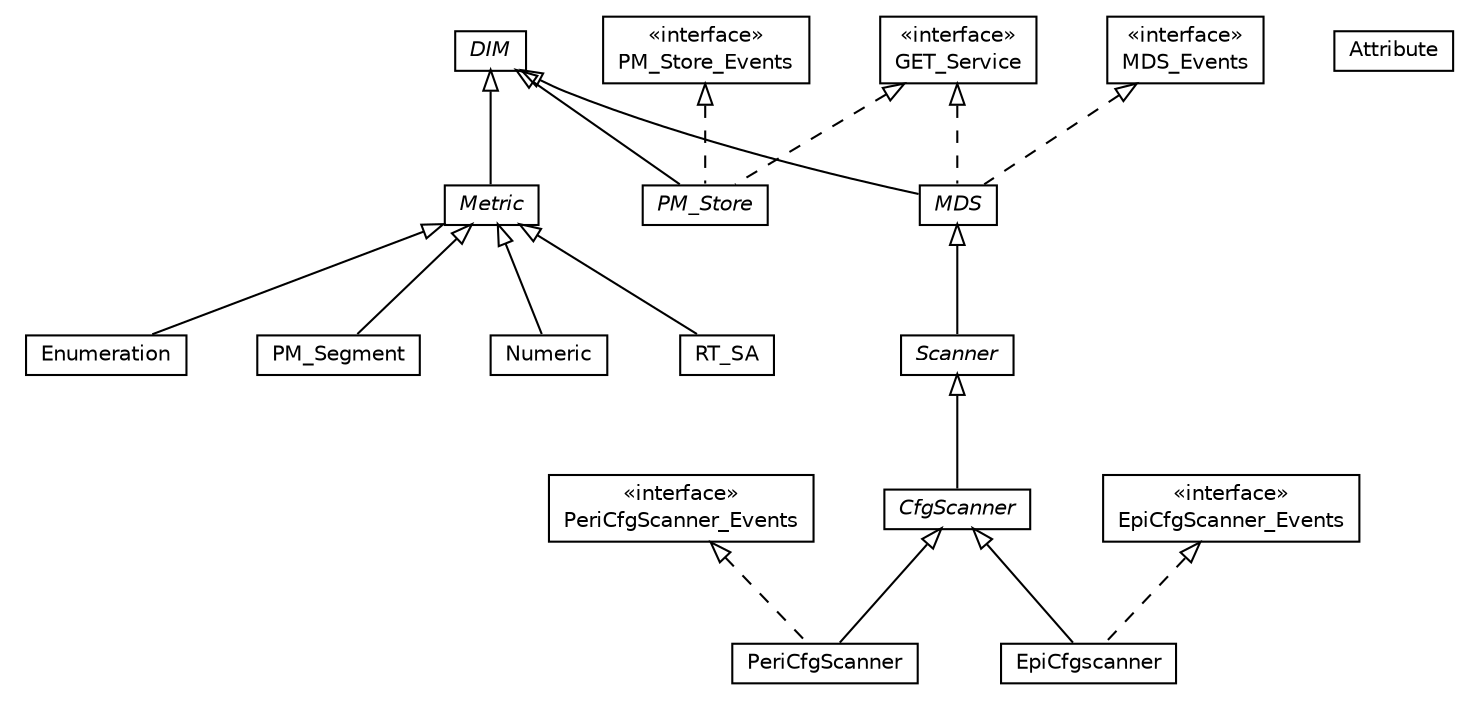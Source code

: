 #!/usr/local/bin/dot
#
# Class diagram 
# Generated by UMLGraph version R5_6-24-gf6e263 (http://www.umlgraph.org/)
#

digraph G {
	edge [fontname="Helvetica",fontsize=10,labelfontname="Helvetica",labelfontsize=10];
	node [fontname="Helvetica",fontsize=10,shape=plaintext];
	nodesep=0.25;
	ranksep=0.5;
	// org.universAAL.lddi.lib.ieeex73std.x73.p20601.dim.Numeric
	c714008 [label=<<table title="org.universAAL.lddi.lib.ieeex73std.x73.p20601.dim.Numeric" border="0" cellborder="1" cellspacing="0" cellpadding="2" port="p" href="./Numeric.html">
		<tr><td><table border="0" cellspacing="0" cellpadding="1">
<tr><td align="center" balign="center"> Numeric </td></tr>
		</table></td></tr>
		</table>>, URL="./Numeric.html", fontname="Helvetica", fontcolor="black", fontsize=10.0];
	// org.universAAL.lddi.lib.ieeex73std.x73.p20601.dim.RT_SA
	c714009 [label=<<table title="org.universAAL.lddi.lib.ieeex73std.x73.p20601.dim.RT_SA" border="0" cellborder="1" cellspacing="0" cellpadding="2" port="p" href="./RT_SA.html">
		<tr><td><table border="0" cellspacing="0" cellpadding="1">
<tr><td align="center" balign="center"> RT_SA </td></tr>
		</table></td></tr>
		</table>>, URL="./RT_SA.html", fontname="Helvetica", fontcolor="black", fontsize=10.0];
	// org.universAAL.lddi.lib.ieeex73std.x73.p20601.dim.DIM
	c714010 [label=<<table title="org.universAAL.lddi.lib.ieeex73std.x73.p20601.dim.DIM" border="0" cellborder="1" cellspacing="0" cellpadding="2" port="p" href="./DIM.html">
		<tr><td><table border="0" cellspacing="0" cellpadding="1">
<tr><td align="center" balign="center"><font face="Helvetica-Oblique"> DIM </font></td></tr>
		</table></td></tr>
		</table>>, URL="./DIM.html", fontname="Helvetica", fontcolor="black", fontsize=10.0];
	// org.universAAL.lddi.lib.ieeex73std.x73.p20601.dim.Enumeration
	c714011 [label=<<table title="org.universAAL.lddi.lib.ieeex73std.x73.p20601.dim.Enumeration" border="0" cellborder="1" cellspacing="0" cellpadding="2" port="p" href="./Enumeration.html">
		<tr><td><table border="0" cellspacing="0" cellpadding="1">
<tr><td align="center" balign="center"> Enumeration </td></tr>
		</table></td></tr>
		</table>>, URL="./Enumeration.html", fontname="Helvetica", fontcolor="black", fontsize=10.0];
	// org.universAAL.lddi.lib.ieeex73std.x73.p20601.dim.PM_Store
	c714012 [label=<<table title="org.universAAL.lddi.lib.ieeex73std.x73.p20601.dim.PM_Store" border="0" cellborder="1" cellspacing="0" cellpadding="2" port="p" href="./PM_Store.html">
		<tr><td><table border="0" cellspacing="0" cellpadding="1">
<tr><td align="center" balign="center"><font face="Helvetica-Oblique"> PM_Store </font></td></tr>
		</table></td></tr>
		</table>>, URL="./PM_Store.html", fontname="Helvetica", fontcolor="black", fontsize=10.0];
	// org.universAAL.lddi.lib.ieeex73std.x73.p20601.dim.PeriCfgScanner_Events
	c714013 [label=<<table title="org.universAAL.lddi.lib.ieeex73std.x73.p20601.dim.PeriCfgScanner_Events" border="0" cellborder="1" cellspacing="0" cellpadding="2" port="p" href="./PeriCfgScanner_Events.html">
		<tr><td><table border="0" cellspacing="0" cellpadding="1">
<tr><td align="center" balign="center"> &#171;interface&#187; </td></tr>
<tr><td align="center" balign="center"> PeriCfgScanner_Events </td></tr>
		</table></td></tr>
		</table>>, URL="./PeriCfgScanner_Events.html", fontname="Helvetica", fontcolor="black", fontsize=10.0];
	// org.universAAL.lddi.lib.ieeex73std.x73.p20601.dim.PM_Store_Events
	c714014 [label=<<table title="org.universAAL.lddi.lib.ieeex73std.x73.p20601.dim.PM_Store_Events" border="0" cellborder="1" cellspacing="0" cellpadding="2" port="p" href="./PM_Store_Events.html">
		<tr><td><table border="0" cellspacing="0" cellpadding="1">
<tr><td align="center" balign="center"> &#171;interface&#187; </td></tr>
<tr><td align="center" balign="center"> PM_Store_Events </td></tr>
		</table></td></tr>
		</table>>, URL="./PM_Store_Events.html", fontname="Helvetica", fontcolor="black", fontsize=10.0];
	// org.universAAL.lddi.lib.ieeex73std.x73.p20601.dim.Metric
	c714015 [label=<<table title="org.universAAL.lddi.lib.ieeex73std.x73.p20601.dim.Metric" border="0" cellborder="1" cellspacing="0" cellpadding="2" port="p" href="./Metric.html">
		<tr><td><table border="0" cellspacing="0" cellpadding="1">
<tr><td align="center" balign="center"><font face="Helvetica-Oblique"> Metric </font></td></tr>
		</table></td></tr>
		</table>>, URL="./Metric.html", fontname="Helvetica", fontcolor="black", fontsize=10.0];
	// org.universAAL.lddi.lib.ieeex73std.x73.p20601.dim.MDS_Events
	c714016 [label=<<table title="org.universAAL.lddi.lib.ieeex73std.x73.p20601.dim.MDS_Events" border="0" cellborder="1" cellspacing="0" cellpadding="2" port="p" href="./MDS_Events.html">
		<tr><td><table border="0" cellspacing="0" cellpadding="1">
<tr><td align="center" balign="center"> &#171;interface&#187; </td></tr>
<tr><td align="center" balign="center"> MDS_Events </td></tr>
		</table></td></tr>
		</table>>, URL="./MDS_Events.html", fontname="Helvetica", fontcolor="black", fontsize=10.0];
	// org.universAAL.lddi.lib.ieeex73std.x73.p20601.dim.PM_Segment
	c714017 [label=<<table title="org.universAAL.lddi.lib.ieeex73std.x73.p20601.dim.PM_Segment" border="0" cellborder="1" cellspacing="0" cellpadding="2" port="p" href="./PM_Segment.html">
		<tr><td><table border="0" cellspacing="0" cellpadding="1">
<tr><td align="center" balign="center"> PM_Segment </td></tr>
		</table></td></tr>
		</table>>, URL="./PM_Segment.html", fontname="Helvetica", fontcolor="black", fontsize=10.0];
	// org.universAAL.lddi.lib.ieeex73std.x73.p20601.dim.Scanner
	c714018 [label=<<table title="org.universAAL.lddi.lib.ieeex73std.x73.p20601.dim.Scanner" border="0" cellborder="1" cellspacing="0" cellpadding="2" port="p" href="./Scanner.html">
		<tr><td><table border="0" cellspacing="0" cellpadding="1">
<tr><td align="center" balign="center"><font face="Helvetica-Oblique"> Scanner </font></td></tr>
		</table></td></tr>
		</table>>, URL="./Scanner.html", fontname="Helvetica", fontcolor="black", fontsize=10.0];
	// org.universAAL.lddi.lib.ieeex73std.x73.p20601.dim.PeriCfgScanner
	c714019 [label=<<table title="org.universAAL.lddi.lib.ieeex73std.x73.p20601.dim.PeriCfgScanner" border="0" cellborder="1" cellspacing="0" cellpadding="2" port="p" href="./PeriCfgScanner.html">
		<tr><td><table border="0" cellspacing="0" cellpadding="1">
<tr><td align="center" balign="center"> PeriCfgScanner </td></tr>
		</table></td></tr>
		</table>>, URL="./PeriCfgScanner.html", fontname="Helvetica", fontcolor="black", fontsize=10.0];
	// org.universAAL.lddi.lib.ieeex73std.x73.p20601.dim.EpiCfgScanner_Events
	c714020 [label=<<table title="org.universAAL.lddi.lib.ieeex73std.x73.p20601.dim.EpiCfgScanner_Events" border="0" cellborder="1" cellspacing="0" cellpadding="2" port="p" href="./EpiCfgScanner_Events.html">
		<tr><td><table border="0" cellspacing="0" cellpadding="1">
<tr><td align="center" balign="center"> &#171;interface&#187; </td></tr>
<tr><td align="center" balign="center"> EpiCfgScanner_Events </td></tr>
		</table></td></tr>
		</table>>, URL="./EpiCfgScanner_Events.html", fontname="Helvetica", fontcolor="black", fontsize=10.0];
	// org.universAAL.lddi.lib.ieeex73std.x73.p20601.dim.EpiCfgscanner
	c714021 [label=<<table title="org.universAAL.lddi.lib.ieeex73std.x73.p20601.dim.EpiCfgscanner" border="0" cellborder="1" cellspacing="0" cellpadding="2" port="p" href="./EpiCfgscanner.html">
		<tr><td><table border="0" cellspacing="0" cellpadding="1">
<tr><td align="center" balign="center"> EpiCfgscanner </td></tr>
		</table></td></tr>
		</table>>, URL="./EpiCfgscanner.html", fontname="Helvetica", fontcolor="black", fontsize=10.0];
	// org.universAAL.lddi.lib.ieeex73std.x73.p20601.dim.Attribute
	c714022 [label=<<table title="org.universAAL.lddi.lib.ieeex73std.x73.p20601.dim.Attribute" border="0" cellborder="1" cellspacing="0" cellpadding="2" port="p" href="./Attribute.html">
		<tr><td><table border="0" cellspacing="0" cellpadding="1">
<tr><td align="center" balign="center"> Attribute </td></tr>
		</table></td></tr>
		</table>>, URL="./Attribute.html", fontname="Helvetica", fontcolor="black", fontsize=10.0];
	// org.universAAL.lddi.lib.ieeex73std.x73.p20601.dim.GET_Service
	c714023 [label=<<table title="org.universAAL.lddi.lib.ieeex73std.x73.p20601.dim.GET_Service" border="0" cellborder="1" cellspacing="0" cellpadding="2" port="p" href="./GET_Service.html">
		<tr><td><table border="0" cellspacing="0" cellpadding="1">
<tr><td align="center" balign="center"> &#171;interface&#187; </td></tr>
<tr><td align="center" balign="center"> GET_Service </td></tr>
		</table></td></tr>
		</table>>, URL="./GET_Service.html", fontname="Helvetica", fontcolor="black", fontsize=10.0];
	// org.universAAL.lddi.lib.ieeex73std.x73.p20601.dim.MDS
	c714024 [label=<<table title="org.universAAL.lddi.lib.ieeex73std.x73.p20601.dim.MDS" border="0" cellborder="1" cellspacing="0" cellpadding="2" port="p" href="./MDS.html">
		<tr><td><table border="0" cellspacing="0" cellpadding="1">
<tr><td align="center" balign="center"><font face="Helvetica-Oblique"> MDS </font></td></tr>
		</table></td></tr>
		</table>>, URL="./MDS.html", fontname="Helvetica", fontcolor="black", fontsize=10.0];
	// org.universAAL.lddi.lib.ieeex73std.x73.p20601.dim.CfgScanner
	c714025 [label=<<table title="org.universAAL.lddi.lib.ieeex73std.x73.p20601.dim.CfgScanner" border="0" cellborder="1" cellspacing="0" cellpadding="2" port="p" href="./CfgScanner.html">
		<tr><td><table border="0" cellspacing="0" cellpadding="1">
<tr><td align="center" balign="center"><font face="Helvetica-Oblique"> CfgScanner </font></td></tr>
		</table></td></tr>
		</table>>, URL="./CfgScanner.html", fontname="Helvetica", fontcolor="black", fontsize=10.0];
	//org.universAAL.lddi.lib.ieeex73std.x73.p20601.dim.Numeric extends org.universAAL.lddi.lib.ieeex73std.x73.p20601.dim.Metric
	c714015:p -> c714008:p [dir=back,arrowtail=empty];
	//org.universAAL.lddi.lib.ieeex73std.x73.p20601.dim.RT_SA extends org.universAAL.lddi.lib.ieeex73std.x73.p20601.dim.Metric
	c714015:p -> c714009:p [dir=back,arrowtail=empty];
	//org.universAAL.lddi.lib.ieeex73std.x73.p20601.dim.Enumeration extends org.universAAL.lddi.lib.ieeex73std.x73.p20601.dim.Metric
	c714015:p -> c714011:p [dir=back,arrowtail=empty];
	//org.universAAL.lddi.lib.ieeex73std.x73.p20601.dim.PM_Store extends org.universAAL.lddi.lib.ieeex73std.x73.p20601.dim.DIM
	c714010:p -> c714012:p [dir=back,arrowtail=empty];
	//org.universAAL.lddi.lib.ieeex73std.x73.p20601.dim.PM_Store implements org.universAAL.lddi.lib.ieeex73std.x73.p20601.dim.GET_Service
	c714023:p -> c714012:p [dir=back,arrowtail=empty,style=dashed];
	//org.universAAL.lddi.lib.ieeex73std.x73.p20601.dim.PM_Store implements org.universAAL.lddi.lib.ieeex73std.x73.p20601.dim.PM_Store_Events
	c714014:p -> c714012:p [dir=back,arrowtail=empty,style=dashed];
	//org.universAAL.lddi.lib.ieeex73std.x73.p20601.dim.Metric extends org.universAAL.lddi.lib.ieeex73std.x73.p20601.dim.DIM
	c714010:p -> c714015:p [dir=back,arrowtail=empty];
	//org.universAAL.lddi.lib.ieeex73std.x73.p20601.dim.PM_Segment extends org.universAAL.lddi.lib.ieeex73std.x73.p20601.dim.Metric
	c714015:p -> c714017:p [dir=back,arrowtail=empty];
	//org.universAAL.lddi.lib.ieeex73std.x73.p20601.dim.Scanner extends org.universAAL.lddi.lib.ieeex73std.x73.p20601.dim.MDS
	c714024:p -> c714018:p [dir=back,arrowtail=empty];
	//org.universAAL.lddi.lib.ieeex73std.x73.p20601.dim.PeriCfgScanner extends org.universAAL.lddi.lib.ieeex73std.x73.p20601.dim.CfgScanner
	c714025:p -> c714019:p [dir=back,arrowtail=empty];
	//org.universAAL.lddi.lib.ieeex73std.x73.p20601.dim.PeriCfgScanner implements org.universAAL.lddi.lib.ieeex73std.x73.p20601.dim.PeriCfgScanner_Events
	c714013:p -> c714019:p [dir=back,arrowtail=empty,style=dashed];
	//org.universAAL.lddi.lib.ieeex73std.x73.p20601.dim.EpiCfgscanner extends org.universAAL.lddi.lib.ieeex73std.x73.p20601.dim.CfgScanner
	c714025:p -> c714021:p [dir=back,arrowtail=empty];
	//org.universAAL.lddi.lib.ieeex73std.x73.p20601.dim.EpiCfgscanner implements org.universAAL.lddi.lib.ieeex73std.x73.p20601.dim.EpiCfgScanner_Events
	c714020:p -> c714021:p [dir=back,arrowtail=empty,style=dashed];
	//org.universAAL.lddi.lib.ieeex73std.x73.p20601.dim.MDS extends org.universAAL.lddi.lib.ieeex73std.x73.p20601.dim.DIM
	c714010:p -> c714024:p [dir=back,arrowtail=empty];
	//org.universAAL.lddi.lib.ieeex73std.x73.p20601.dim.MDS implements org.universAAL.lddi.lib.ieeex73std.x73.p20601.dim.MDS_Events
	c714016:p -> c714024:p [dir=back,arrowtail=empty,style=dashed];
	//org.universAAL.lddi.lib.ieeex73std.x73.p20601.dim.MDS implements org.universAAL.lddi.lib.ieeex73std.x73.p20601.dim.GET_Service
	c714023:p -> c714024:p [dir=back,arrowtail=empty,style=dashed];
	//org.universAAL.lddi.lib.ieeex73std.x73.p20601.dim.CfgScanner extends org.universAAL.lddi.lib.ieeex73std.x73.p20601.dim.Scanner
	c714018:p -> c714025:p [dir=back,arrowtail=empty];
}

